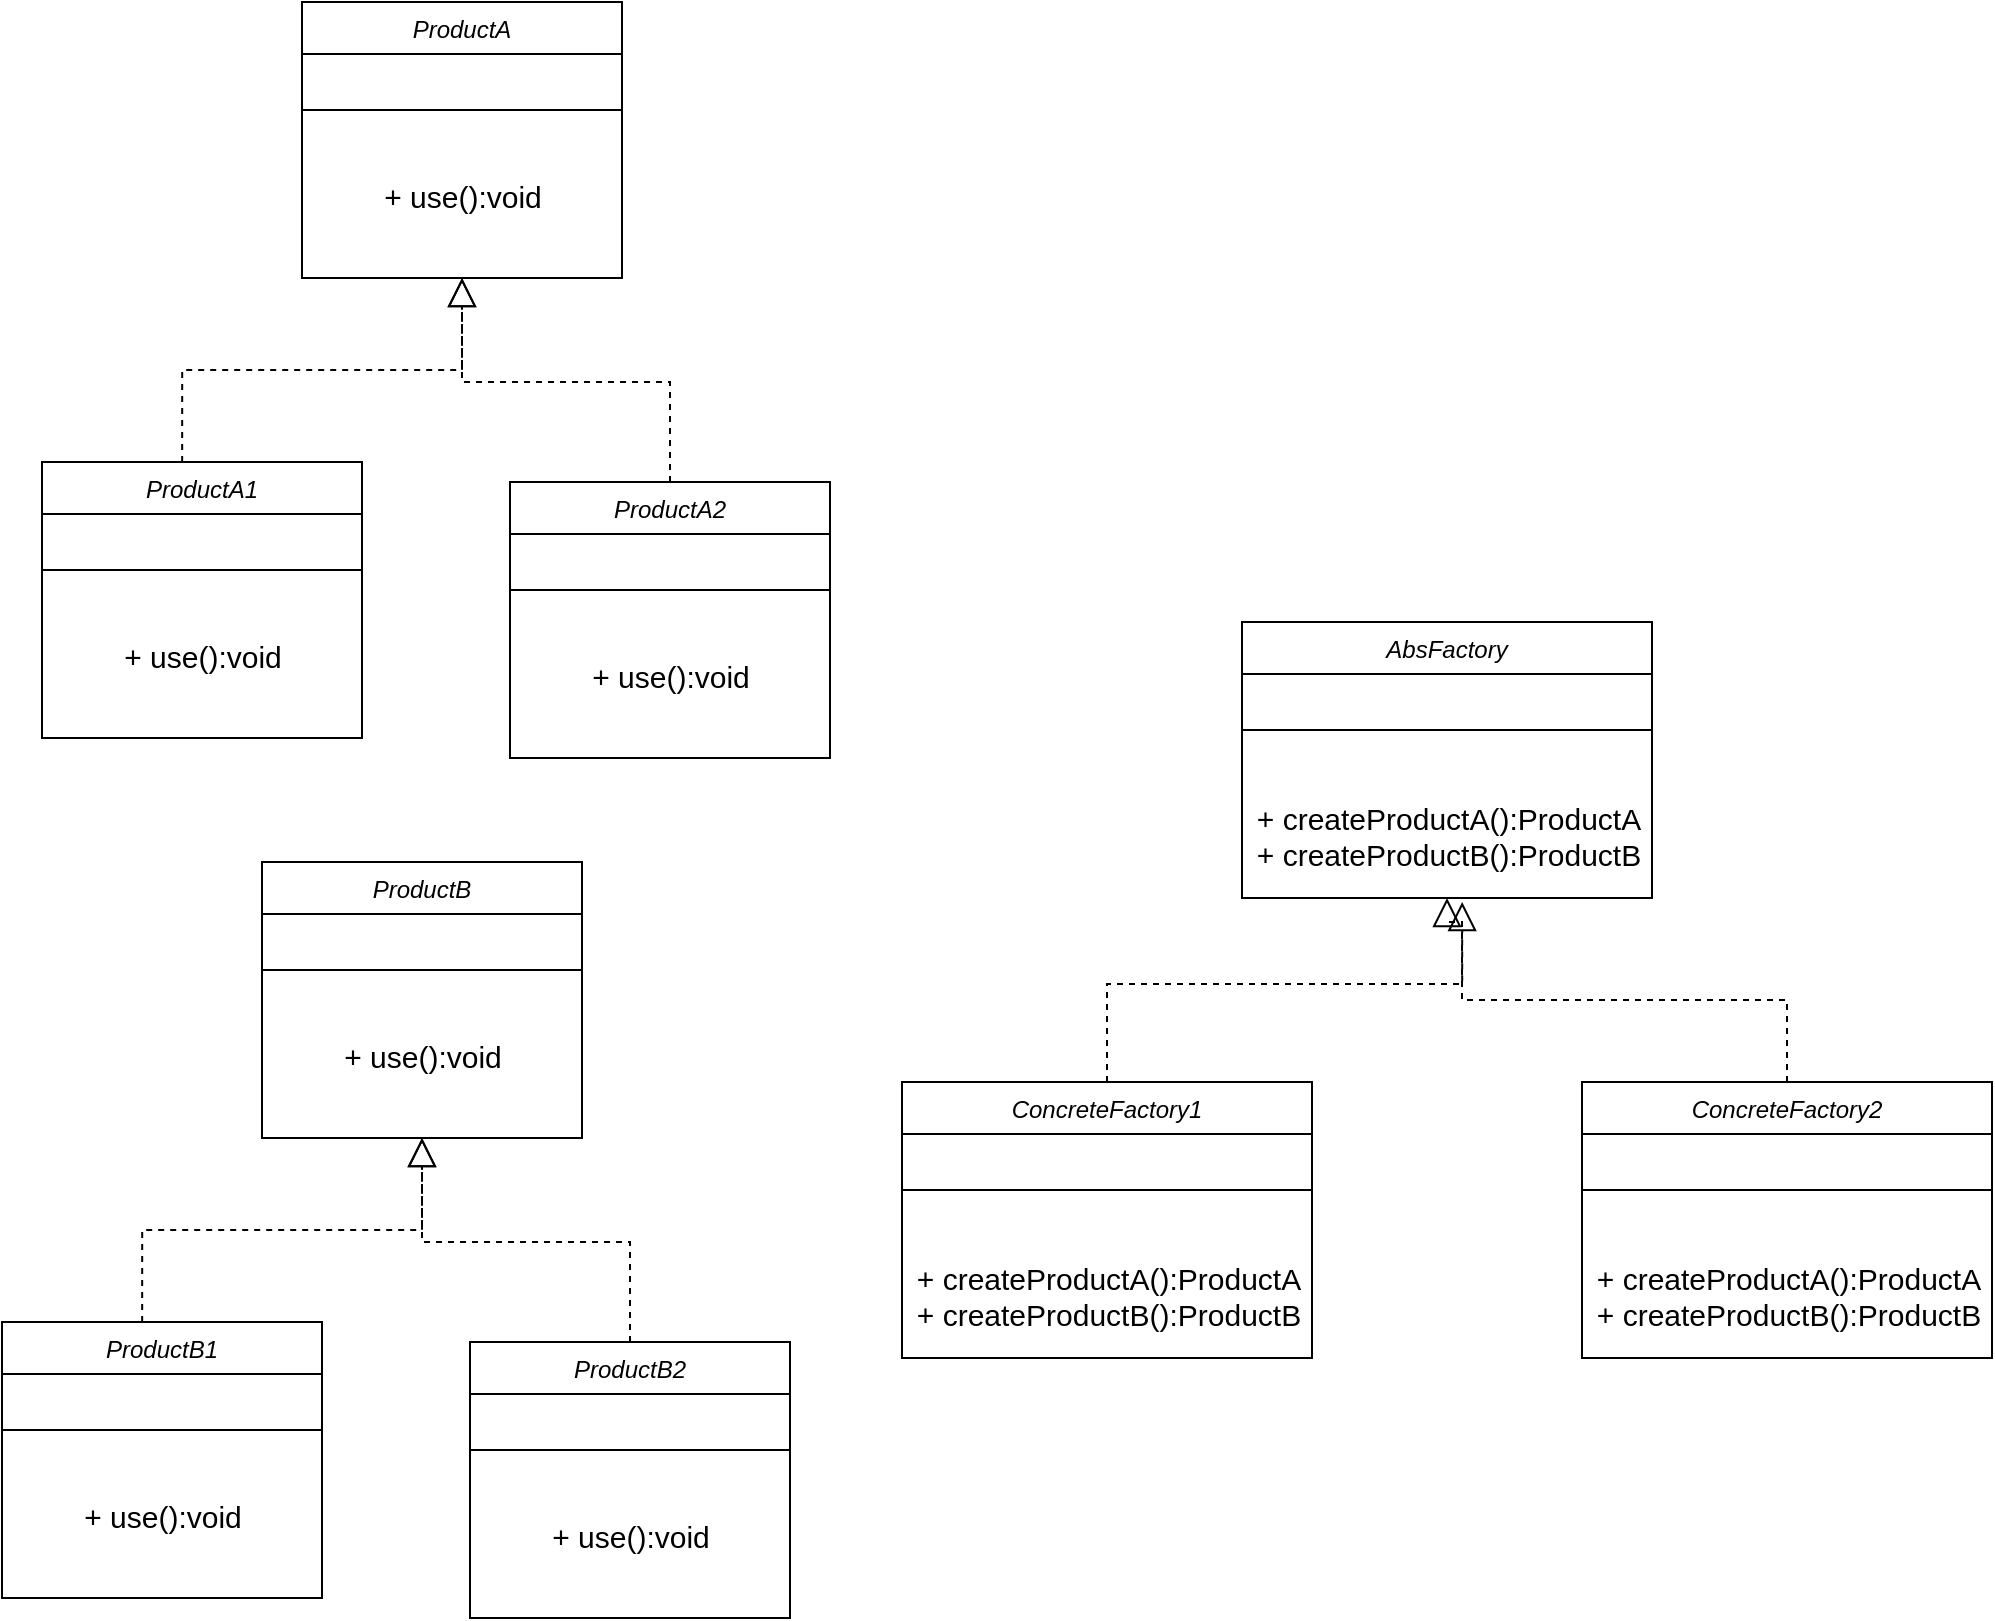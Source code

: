 <mxfile version="24.6.4" type="github">
  <diagram id="C5RBs43oDa-KdzZeNtuy" name="Page-1">
    <mxGraphModel dx="1750" dy="2039" grid="1" gridSize="10" guides="1" tooltips="1" connect="1" arrows="1" fold="1" page="1" pageScale="1" pageWidth="827" pageHeight="1169" math="0" shadow="0">
      <root>
        <mxCell id="WIyWlLk6GJQsqaUBKTNV-0" />
        <mxCell id="WIyWlLk6GJQsqaUBKTNV-1" parent="WIyWlLk6GJQsqaUBKTNV-0" />
        <mxCell id="PA6iErH0THXMKUBZqEbL-1" value="ProductA" style="swimlane;fontStyle=2;align=center;verticalAlign=top;childLayout=stackLayout;horizontal=1;startSize=26;horizontalStack=0;resizeParent=1;resizeLast=0;collapsible=1;marginBottom=0;rounded=0;shadow=0;strokeWidth=1;" vertex="1" parent="WIyWlLk6GJQsqaUBKTNV-1">
          <mxGeometry x="230" y="-60" width="160" height="138" as="geometry">
            <mxRectangle x="230" y="140" width="160" height="26" as="alternateBounds" />
          </mxGeometry>
        </mxCell>
        <mxCell id="PA6iErH0THXMKUBZqEbL-2" value="" style="line;html=1;strokeWidth=1;align=left;verticalAlign=middle;spacingTop=-1;spacingLeft=3;spacingRight=3;rotatable=0;labelPosition=right;points=[];portConstraint=eastwest;" vertex="1" parent="PA6iErH0THXMKUBZqEbL-1">
          <mxGeometry y="26" width="160" height="56" as="geometry" />
        </mxCell>
        <mxCell id="PA6iErH0THXMKUBZqEbL-3" value="&lt;font style=&quot;font-size: 15px;&quot;&gt;+ use():void&lt;/font&gt;" style="text;html=1;align=center;verticalAlign=middle;resizable=0;points=[];autosize=1;strokeColor=none;fillColor=none;" vertex="1" parent="PA6iErH0THXMKUBZqEbL-1">
          <mxGeometry y="82" width="160" height="30" as="geometry" />
        </mxCell>
        <mxCell id="PA6iErH0THXMKUBZqEbL-4" value="ProductA1" style="swimlane;fontStyle=2;align=center;verticalAlign=top;childLayout=stackLayout;horizontal=1;startSize=26;horizontalStack=0;resizeParent=1;resizeLast=0;collapsible=1;marginBottom=0;rounded=0;shadow=0;strokeWidth=1;" vertex="1" parent="WIyWlLk6GJQsqaUBKTNV-1">
          <mxGeometry x="100" y="170" width="160" height="138" as="geometry">
            <mxRectangle x="230" y="140" width="160" height="26" as="alternateBounds" />
          </mxGeometry>
        </mxCell>
        <mxCell id="PA6iErH0THXMKUBZqEbL-5" value="" style="line;html=1;strokeWidth=1;align=left;verticalAlign=middle;spacingTop=-1;spacingLeft=3;spacingRight=3;rotatable=0;labelPosition=right;points=[];portConstraint=eastwest;" vertex="1" parent="PA6iErH0THXMKUBZqEbL-4">
          <mxGeometry y="26" width="160" height="56" as="geometry" />
        </mxCell>
        <mxCell id="PA6iErH0THXMKUBZqEbL-6" value="&lt;font style=&quot;font-size: 15px;&quot;&gt;+ use():void&lt;/font&gt;" style="text;html=1;align=center;verticalAlign=middle;resizable=0;points=[];autosize=1;strokeColor=none;fillColor=none;" vertex="1" parent="PA6iErH0THXMKUBZqEbL-4">
          <mxGeometry y="82" width="160" height="30" as="geometry" />
        </mxCell>
        <mxCell id="PA6iErH0THXMKUBZqEbL-9" value="" style="endArrow=block;dashed=1;endFill=0;endSize=12;html=1;rounded=0;exitX=0.438;exitY=0;exitDx=0;exitDy=0;exitPerimeter=0;entryX=0.5;entryY=1;entryDx=0;entryDy=0;edgeStyle=orthogonalEdgeStyle;" edge="1" parent="WIyWlLk6GJQsqaUBKTNV-1" source="PA6iErH0THXMKUBZqEbL-4" target="PA6iErH0THXMKUBZqEbL-1">
          <mxGeometry width="160" relative="1" as="geometry">
            <mxPoint x="320" y="60" as="sourcePoint" />
            <mxPoint x="480" y="60" as="targetPoint" />
          </mxGeometry>
        </mxCell>
        <mxCell id="PA6iErH0THXMKUBZqEbL-10" value="ProductA2" style="swimlane;fontStyle=2;align=center;verticalAlign=top;childLayout=stackLayout;horizontal=1;startSize=26;horizontalStack=0;resizeParent=1;resizeLast=0;collapsible=1;marginBottom=0;rounded=0;shadow=0;strokeWidth=1;" vertex="1" parent="WIyWlLk6GJQsqaUBKTNV-1">
          <mxGeometry x="334" y="180" width="160" height="138" as="geometry">
            <mxRectangle x="230" y="140" width="160" height="26" as="alternateBounds" />
          </mxGeometry>
        </mxCell>
        <mxCell id="PA6iErH0THXMKUBZqEbL-11" value="" style="line;html=1;strokeWidth=1;align=left;verticalAlign=middle;spacingTop=-1;spacingLeft=3;spacingRight=3;rotatable=0;labelPosition=right;points=[];portConstraint=eastwest;" vertex="1" parent="PA6iErH0THXMKUBZqEbL-10">
          <mxGeometry y="26" width="160" height="56" as="geometry" />
        </mxCell>
        <mxCell id="PA6iErH0THXMKUBZqEbL-12" value="&lt;font style=&quot;font-size: 15px;&quot;&gt;+ use():void&lt;/font&gt;" style="text;html=1;align=center;verticalAlign=middle;resizable=0;points=[];autosize=1;strokeColor=none;fillColor=none;" vertex="1" parent="PA6iErH0THXMKUBZqEbL-10">
          <mxGeometry y="82" width="160" height="30" as="geometry" />
        </mxCell>
        <mxCell id="PA6iErH0THXMKUBZqEbL-13" value="" style="endArrow=block;dashed=1;endFill=0;endSize=12;html=1;rounded=0;exitX=0.5;exitY=0;exitDx=0;exitDy=0;entryX=0.5;entryY=1;entryDx=0;entryDy=0;edgeStyle=orthogonalEdgeStyle;" edge="1" parent="WIyWlLk6GJQsqaUBKTNV-1" source="PA6iErH0THXMKUBZqEbL-10" target="PA6iErH0THXMKUBZqEbL-1">
          <mxGeometry width="160" relative="1" as="geometry">
            <mxPoint x="410" y="130" as="sourcePoint" />
            <mxPoint x="570" y="130" as="targetPoint" />
            <Array as="points">
              <mxPoint x="414" y="130" />
              <mxPoint x="310" y="130" />
            </Array>
          </mxGeometry>
        </mxCell>
        <mxCell id="PA6iErH0THXMKUBZqEbL-14" value="AbsFactory" style="swimlane;fontStyle=2;align=center;verticalAlign=top;childLayout=stackLayout;horizontal=1;startSize=26;horizontalStack=0;resizeParent=1;resizeLast=0;collapsible=1;marginBottom=0;rounded=0;shadow=0;strokeWidth=1;" vertex="1" parent="WIyWlLk6GJQsqaUBKTNV-1">
          <mxGeometry x="700" y="250" width="205" height="138" as="geometry">
            <mxRectangle x="230" y="140" width="160" height="26" as="alternateBounds" />
          </mxGeometry>
        </mxCell>
        <mxCell id="PA6iErH0THXMKUBZqEbL-15" value="" style="line;html=1;strokeWidth=1;align=left;verticalAlign=middle;spacingTop=-1;spacingLeft=3;spacingRight=3;rotatable=0;labelPosition=right;points=[];portConstraint=eastwest;" vertex="1" parent="PA6iErH0THXMKUBZqEbL-14">
          <mxGeometry y="26" width="205" height="56" as="geometry" />
        </mxCell>
        <mxCell id="PA6iErH0THXMKUBZqEbL-16" value="&lt;font style=&quot;font-size: 15px;&quot;&gt;+ createProductA():ProductA&lt;/font&gt;&lt;div&gt;&lt;font style=&quot;font-size: 15px;&quot;&gt;+ createProductB():ProductB&lt;/font&gt;&lt;/div&gt;" style="text;html=1;align=center;verticalAlign=middle;resizable=0;points=[];autosize=1;strokeColor=none;fillColor=none;" vertex="1" parent="PA6iErH0THXMKUBZqEbL-14">
          <mxGeometry y="82" width="205" height="50" as="geometry" />
        </mxCell>
        <mxCell id="PA6iErH0THXMKUBZqEbL-17" value="ProductB" style="swimlane;fontStyle=2;align=center;verticalAlign=top;childLayout=stackLayout;horizontal=1;startSize=26;horizontalStack=0;resizeParent=1;resizeLast=0;collapsible=1;marginBottom=0;rounded=0;shadow=0;strokeWidth=1;" vertex="1" parent="WIyWlLk6GJQsqaUBKTNV-1">
          <mxGeometry x="210" y="370" width="160" height="138" as="geometry">
            <mxRectangle x="230" y="140" width="160" height="26" as="alternateBounds" />
          </mxGeometry>
        </mxCell>
        <mxCell id="PA6iErH0THXMKUBZqEbL-18" value="" style="line;html=1;strokeWidth=1;align=left;verticalAlign=middle;spacingTop=-1;spacingLeft=3;spacingRight=3;rotatable=0;labelPosition=right;points=[];portConstraint=eastwest;" vertex="1" parent="PA6iErH0THXMKUBZqEbL-17">
          <mxGeometry y="26" width="160" height="56" as="geometry" />
        </mxCell>
        <mxCell id="PA6iErH0THXMKUBZqEbL-19" value="&lt;font style=&quot;font-size: 15px;&quot;&gt;+ use():void&lt;/font&gt;" style="text;html=1;align=center;verticalAlign=middle;resizable=0;points=[];autosize=1;strokeColor=none;fillColor=none;" vertex="1" parent="PA6iErH0THXMKUBZqEbL-17">
          <mxGeometry y="82" width="160" height="30" as="geometry" />
        </mxCell>
        <mxCell id="PA6iErH0THXMKUBZqEbL-20" value="ProductB1" style="swimlane;fontStyle=2;align=center;verticalAlign=top;childLayout=stackLayout;horizontal=1;startSize=26;horizontalStack=0;resizeParent=1;resizeLast=0;collapsible=1;marginBottom=0;rounded=0;shadow=0;strokeWidth=1;" vertex="1" parent="WIyWlLk6GJQsqaUBKTNV-1">
          <mxGeometry x="80" y="600" width="160" height="138" as="geometry">
            <mxRectangle x="230" y="140" width="160" height="26" as="alternateBounds" />
          </mxGeometry>
        </mxCell>
        <mxCell id="PA6iErH0THXMKUBZqEbL-21" value="" style="line;html=1;strokeWidth=1;align=left;verticalAlign=middle;spacingTop=-1;spacingLeft=3;spacingRight=3;rotatable=0;labelPosition=right;points=[];portConstraint=eastwest;" vertex="1" parent="PA6iErH0THXMKUBZqEbL-20">
          <mxGeometry y="26" width="160" height="56" as="geometry" />
        </mxCell>
        <mxCell id="PA6iErH0THXMKUBZqEbL-22" value="&lt;font style=&quot;font-size: 15px;&quot;&gt;+ use():void&lt;/font&gt;" style="text;html=1;align=center;verticalAlign=middle;resizable=0;points=[];autosize=1;strokeColor=none;fillColor=none;" vertex="1" parent="PA6iErH0THXMKUBZqEbL-20">
          <mxGeometry y="82" width="160" height="30" as="geometry" />
        </mxCell>
        <mxCell id="PA6iErH0THXMKUBZqEbL-23" value="" style="endArrow=block;dashed=1;endFill=0;endSize=12;html=1;rounded=0;exitX=0.438;exitY=0;exitDx=0;exitDy=0;exitPerimeter=0;entryX=0.5;entryY=1;entryDx=0;entryDy=0;edgeStyle=orthogonalEdgeStyle;" edge="1" parent="WIyWlLk6GJQsqaUBKTNV-1" source="PA6iErH0THXMKUBZqEbL-20" target="PA6iErH0THXMKUBZqEbL-17">
          <mxGeometry width="160" relative="1" as="geometry">
            <mxPoint x="300" y="490" as="sourcePoint" />
            <mxPoint x="460" y="490" as="targetPoint" />
          </mxGeometry>
        </mxCell>
        <mxCell id="PA6iErH0THXMKUBZqEbL-24" value="ProductB2" style="swimlane;fontStyle=2;align=center;verticalAlign=top;childLayout=stackLayout;horizontal=1;startSize=26;horizontalStack=0;resizeParent=1;resizeLast=0;collapsible=1;marginBottom=0;rounded=0;shadow=0;strokeWidth=1;" vertex="1" parent="WIyWlLk6GJQsqaUBKTNV-1">
          <mxGeometry x="314" y="610" width="160" height="138" as="geometry">
            <mxRectangle x="230" y="140" width="160" height="26" as="alternateBounds" />
          </mxGeometry>
        </mxCell>
        <mxCell id="PA6iErH0THXMKUBZqEbL-25" value="" style="line;html=1;strokeWidth=1;align=left;verticalAlign=middle;spacingTop=-1;spacingLeft=3;spacingRight=3;rotatable=0;labelPosition=right;points=[];portConstraint=eastwest;" vertex="1" parent="PA6iErH0THXMKUBZqEbL-24">
          <mxGeometry y="26" width="160" height="56" as="geometry" />
        </mxCell>
        <mxCell id="PA6iErH0THXMKUBZqEbL-26" value="&lt;font style=&quot;font-size: 15px;&quot;&gt;+ use():void&lt;/font&gt;" style="text;html=1;align=center;verticalAlign=middle;resizable=0;points=[];autosize=1;strokeColor=none;fillColor=none;" vertex="1" parent="PA6iErH0THXMKUBZqEbL-24">
          <mxGeometry y="82" width="160" height="30" as="geometry" />
        </mxCell>
        <mxCell id="PA6iErH0THXMKUBZqEbL-27" value="" style="endArrow=block;dashed=1;endFill=0;endSize=12;html=1;rounded=0;exitX=0.5;exitY=0;exitDx=0;exitDy=0;entryX=0.5;entryY=1;entryDx=0;entryDy=0;edgeStyle=orthogonalEdgeStyle;" edge="1" parent="WIyWlLk6GJQsqaUBKTNV-1" source="PA6iErH0THXMKUBZqEbL-24" target="PA6iErH0THXMKUBZqEbL-17">
          <mxGeometry width="160" relative="1" as="geometry">
            <mxPoint x="390" y="560" as="sourcePoint" />
            <mxPoint x="550" y="560" as="targetPoint" />
            <Array as="points">
              <mxPoint x="394" y="560" />
              <mxPoint x="290" y="560" />
            </Array>
          </mxGeometry>
        </mxCell>
        <mxCell id="PA6iErH0THXMKUBZqEbL-28" value="ConcreteFactory1" style="swimlane;fontStyle=2;align=center;verticalAlign=top;childLayout=stackLayout;horizontal=1;startSize=26;horizontalStack=0;resizeParent=1;resizeLast=0;collapsible=1;marginBottom=0;rounded=0;shadow=0;strokeWidth=1;" vertex="1" parent="WIyWlLk6GJQsqaUBKTNV-1">
          <mxGeometry x="530" y="480" width="205" height="138" as="geometry">
            <mxRectangle x="230" y="140" width="160" height="26" as="alternateBounds" />
          </mxGeometry>
        </mxCell>
        <mxCell id="PA6iErH0THXMKUBZqEbL-29" value="" style="line;html=1;strokeWidth=1;align=left;verticalAlign=middle;spacingTop=-1;spacingLeft=3;spacingRight=3;rotatable=0;labelPosition=right;points=[];portConstraint=eastwest;" vertex="1" parent="PA6iErH0THXMKUBZqEbL-28">
          <mxGeometry y="26" width="205" height="56" as="geometry" />
        </mxCell>
        <mxCell id="PA6iErH0THXMKUBZqEbL-30" value="&lt;font style=&quot;font-size: 15px;&quot;&gt;+ createProductA():ProductA&lt;/font&gt;&lt;div&gt;&lt;font style=&quot;font-size: 15px;&quot;&gt;+ createProductB():ProductB&lt;/font&gt;&lt;/div&gt;" style="text;html=1;align=center;verticalAlign=middle;resizable=0;points=[];autosize=1;strokeColor=none;fillColor=none;" vertex="1" parent="PA6iErH0THXMKUBZqEbL-28">
          <mxGeometry y="82" width="205" height="50" as="geometry" />
        </mxCell>
        <mxCell id="PA6iErH0THXMKUBZqEbL-32" value="ConcreteFactory2" style="swimlane;fontStyle=2;align=center;verticalAlign=top;childLayout=stackLayout;horizontal=1;startSize=26;horizontalStack=0;resizeParent=1;resizeLast=0;collapsible=1;marginBottom=0;rounded=0;shadow=0;strokeWidth=1;" vertex="1" parent="WIyWlLk6GJQsqaUBKTNV-1">
          <mxGeometry x="870" y="480" width="205" height="138" as="geometry">
            <mxRectangle x="230" y="140" width="160" height="26" as="alternateBounds" />
          </mxGeometry>
        </mxCell>
        <mxCell id="PA6iErH0THXMKUBZqEbL-33" value="" style="line;html=1;strokeWidth=1;align=left;verticalAlign=middle;spacingTop=-1;spacingLeft=3;spacingRight=3;rotatable=0;labelPosition=right;points=[];portConstraint=eastwest;" vertex="1" parent="PA6iErH0THXMKUBZqEbL-32">
          <mxGeometry y="26" width="205" height="56" as="geometry" />
        </mxCell>
        <mxCell id="PA6iErH0THXMKUBZqEbL-34" value="&lt;font style=&quot;font-size: 15px;&quot;&gt;+ createProductA():ProductA&lt;/font&gt;&lt;div&gt;&lt;font style=&quot;font-size: 15px;&quot;&gt;+ createProductB():ProductB&lt;/font&gt;&lt;/div&gt;" style="text;html=1;align=center;verticalAlign=middle;resizable=0;points=[];autosize=1;strokeColor=none;fillColor=none;" vertex="1" parent="PA6iErH0THXMKUBZqEbL-32">
          <mxGeometry y="82" width="205" height="50" as="geometry" />
        </mxCell>
        <mxCell id="PA6iErH0THXMKUBZqEbL-36" value="" style="endArrow=block;dashed=1;endFill=0;endSize=12;html=1;rounded=0;exitX=0.5;exitY=0;exitDx=0;exitDy=0;entryX=0.537;entryY=1.16;entryDx=0;entryDy=0;entryPerimeter=0;edgeStyle=orthogonalEdgeStyle;" edge="1" parent="WIyWlLk6GJQsqaUBKTNV-1" source="PA6iErH0THXMKUBZqEbL-28" target="PA6iErH0THXMKUBZqEbL-16">
          <mxGeometry width="160" relative="1" as="geometry">
            <mxPoint x="740" y="430" as="sourcePoint" />
            <mxPoint x="900" y="430" as="targetPoint" />
          </mxGeometry>
        </mxCell>
        <mxCell id="PA6iErH0THXMKUBZqEbL-37" value="" style="endArrow=block;dashed=1;endFill=0;endSize=12;html=1;rounded=0;exitX=0.5;exitY=0;exitDx=0;exitDy=0;entryX=0.5;entryY=1;entryDx=0;entryDy=0;edgeStyle=orthogonalEdgeStyle;" edge="1" parent="WIyWlLk6GJQsqaUBKTNV-1" source="PA6iErH0THXMKUBZqEbL-32" target="PA6iErH0THXMKUBZqEbL-14">
          <mxGeometry width="160" relative="1" as="geometry">
            <mxPoint x="980" y="390" as="sourcePoint" />
            <mxPoint x="1140" y="390" as="targetPoint" />
            <Array as="points">
              <mxPoint x="973" y="439" />
              <mxPoint x="810" y="439" />
              <mxPoint x="810" y="400" />
              <mxPoint x="803" y="400" />
            </Array>
          </mxGeometry>
        </mxCell>
      </root>
    </mxGraphModel>
  </diagram>
</mxfile>

